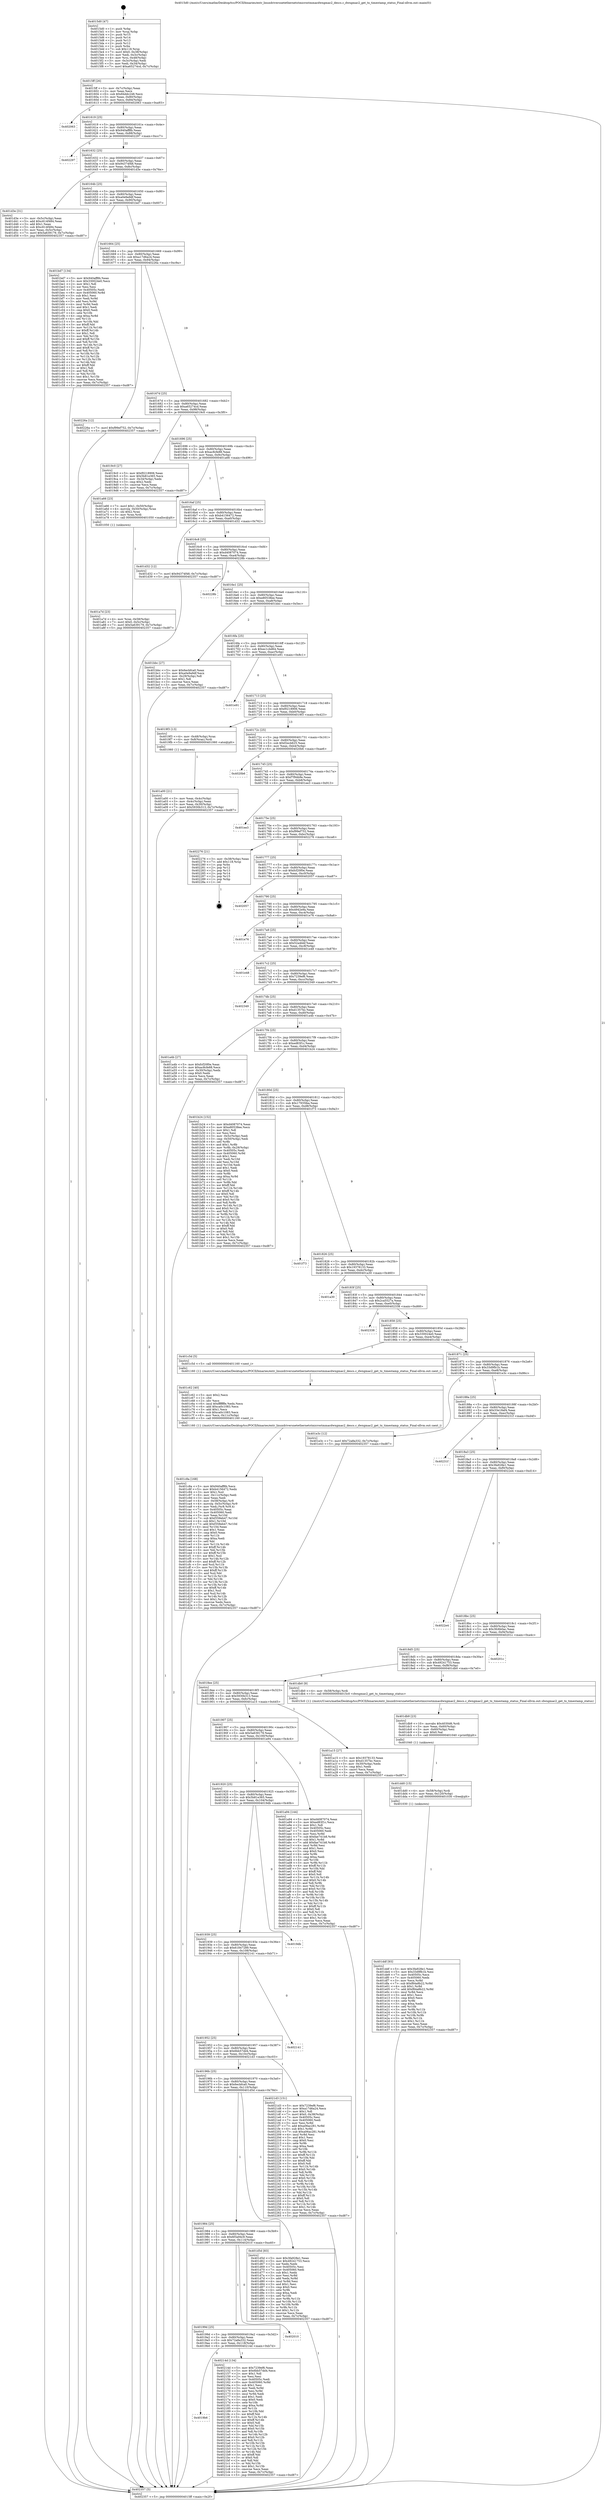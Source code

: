 digraph "0x4015d0" {
  label = "0x4015d0 (/mnt/c/Users/mathe/Desktop/tcc/POCII/binaries/extr_linuxdriversnetethernetstmicrostmmacdwxgmac2_descs.c_dwxgmac2_get_tx_timestamp_status_Final-ollvm.out::main(0))"
  labelloc = "t"
  node[shape=record]

  Entry [label="",width=0.3,height=0.3,shape=circle,fillcolor=black,style=filled]
  "0x4015ff" [label="{
     0x4015ff [26]\l
     | [instrs]\l
     &nbsp;&nbsp;0x4015ff \<+3\>: mov -0x7c(%rbp),%eax\l
     &nbsp;&nbsp;0x401602 \<+2\>: mov %eax,%ecx\l
     &nbsp;&nbsp;0x401604 \<+6\>: sub $0x84ddc248,%ecx\l
     &nbsp;&nbsp;0x40160a \<+3\>: mov %eax,-0x80(%rbp)\l
     &nbsp;&nbsp;0x40160d \<+6\>: mov %ecx,-0x84(%rbp)\l
     &nbsp;&nbsp;0x401613 \<+6\>: je 0000000000402063 \<main+0xa93\>\l
  }"]
  "0x402063" [label="{
     0x402063\l
  }", style=dashed]
  "0x401619" [label="{
     0x401619 [25]\l
     | [instrs]\l
     &nbsp;&nbsp;0x401619 \<+5\>: jmp 000000000040161e \<main+0x4e\>\l
     &nbsp;&nbsp;0x40161e \<+3\>: mov -0x80(%rbp),%eax\l
     &nbsp;&nbsp;0x401621 \<+5\>: sub $0x940aff8b,%eax\l
     &nbsp;&nbsp;0x401626 \<+6\>: mov %eax,-0x88(%rbp)\l
     &nbsp;&nbsp;0x40162c \<+6\>: je 0000000000402297 \<main+0xcc7\>\l
  }"]
  Exit [label="",width=0.3,height=0.3,shape=circle,fillcolor=black,style=filled,peripheries=2]
  "0x402297" [label="{
     0x402297\l
  }", style=dashed]
  "0x401632" [label="{
     0x401632 [25]\l
     | [instrs]\l
     &nbsp;&nbsp;0x401632 \<+5\>: jmp 0000000000401637 \<main+0x67\>\l
     &nbsp;&nbsp;0x401637 \<+3\>: mov -0x80(%rbp),%eax\l
     &nbsp;&nbsp;0x40163a \<+5\>: sub $0x94374f48,%eax\l
     &nbsp;&nbsp;0x40163f \<+6\>: mov %eax,-0x8c(%rbp)\l
     &nbsp;&nbsp;0x401645 \<+6\>: je 0000000000401d3e \<main+0x76e\>\l
  }"]
  "0x4019b6" [label="{
     0x4019b6\l
  }", style=dashed]
  "0x401d3e" [label="{
     0x401d3e [31]\l
     | [instrs]\l
     &nbsp;&nbsp;0x401d3e \<+3\>: mov -0x5c(%rbp),%eax\l
     &nbsp;&nbsp;0x401d41 \<+5\>: add $0xc614f484,%eax\l
     &nbsp;&nbsp;0x401d46 \<+3\>: add $0x1,%eax\l
     &nbsp;&nbsp;0x401d49 \<+5\>: sub $0xc614f484,%eax\l
     &nbsp;&nbsp;0x401d4e \<+3\>: mov %eax,-0x5c(%rbp)\l
     &nbsp;&nbsp;0x401d51 \<+7\>: movl $0x5a639179,-0x7c(%rbp)\l
     &nbsp;&nbsp;0x401d58 \<+5\>: jmp 0000000000402357 \<main+0xd87\>\l
  }"]
  "0x40164b" [label="{
     0x40164b [25]\l
     | [instrs]\l
     &nbsp;&nbsp;0x40164b \<+5\>: jmp 0000000000401650 \<main+0x80\>\l
     &nbsp;&nbsp;0x401650 \<+3\>: mov -0x80(%rbp),%eax\l
     &nbsp;&nbsp;0x401653 \<+5\>: sub $0xa0e9a9df,%eax\l
     &nbsp;&nbsp;0x401658 \<+6\>: mov %eax,-0x90(%rbp)\l
     &nbsp;&nbsp;0x40165e \<+6\>: je 0000000000401bd7 \<main+0x607\>\l
  }"]
  "0x40214d" [label="{
     0x40214d [134]\l
     | [instrs]\l
     &nbsp;&nbsp;0x40214d \<+5\>: mov $0x7239ef6,%eax\l
     &nbsp;&nbsp;0x402152 \<+5\>: mov $0x6bb57dd4,%ecx\l
     &nbsp;&nbsp;0x402157 \<+2\>: mov $0x1,%dl\l
     &nbsp;&nbsp;0x402159 \<+2\>: xor %esi,%esi\l
     &nbsp;&nbsp;0x40215b \<+7\>: mov 0x40505c,%edi\l
     &nbsp;&nbsp;0x402162 \<+8\>: mov 0x405060,%r8d\l
     &nbsp;&nbsp;0x40216a \<+3\>: sub $0x1,%esi\l
     &nbsp;&nbsp;0x40216d \<+3\>: mov %edi,%r9d\l
     &nbsp;&nbsp;0x402170 \<+3\>: add %esi,%r9d\l
     &nbsp;&nbsp;0x402173 \<+4\>: imul %r9d,%edi\l
     &nbsp;&nbsp;0x402177 \<+3\>: and $0x1,%edi\l
     &nbsp;&nbsp;0x40217a \<+3\>: cmp $0x0,%edi\l
     &nbsp;&nbsp;0x40217d \<+4\>: sete %r10b\l
     &nbsp;&nbsp;0x402181 \<+4\>: cmp $0xa,%r8d\l
     &nbsp;&nbsp;0x402185 \<+4\>: setl %r11b\l
     &nbsp;&nbsp;0x402189 \<+3\>: mov %r10b,%bl\l
     &nbsp;&nbsp;0x40218c \<+3\>: xor $0xff,%bl\l
     &nbsp;&nbsp;0x40218f \<+3\>: mov %r11b,%r14b\l
     &nbsp;&nbsp;0x402192 \<+4\>: xor $0xff,%r14b\l
     &nbsp;&nbsp;0x402196 \<+3\>: xor $0x0,%dl\l
     &nbsp;&nbsp;0x402199 \<+3\>: mov %bl,%r15b\l
     &nbsp;&nbsp;0x40219c \<+4\>: and $0x0,%r15b\l
     &nbsp;&nbsp;0x4021a0 \<+3\>: and %dl,%r10b\l
     &nbsp;&nbsp;0x4021a3 \<+3\>: mov %r14b,%r12b\l
     &nbsp;&nbsp;0x4021a6 \<+4\>: and $0x0,%r12b\l
     &nbsp;&nbsp;0x4021aa \<+3\>: and %dl,%r11b\l
     &nbsp;&nbsp;0x4021ad \<+3\>: or %r10b,%r15b\l
     &nbsp;&nbsp;0x4021b0 \<+3\>: or %r11b,%r12b\l
     &nbsp;&nbsp;0x4021b3 \<+3\>: xor %r12b,%r15b\l
     &nbsp;&nbsp;0x4021b6 \<+3\>: or %r14b,%bl\l
     &nbsp;&nbsp;0x4021b9 \<+3\>: xor $0xff,%bl\l
     &nbsp;&nbsp;0x4021bc \<+3\>: or $0x0,%dl\l
     &nbsp;&nbsp;0x4021bf \<+2\>: and %dl,%bl\l
     &nbsp;&nbsp;0x4021c1 \<+3\>: or %bl,%r15b\l
     &nbsp;&nbsp;0x4021c4 \<+4\>: test $0x1,%r15b\l
     &nbsp;&nbsp;0x4021c8 \<+3\>: cmovne %ecx,%eax\l
     &nbsp;&nbsp;0x4021cb \<+3\>: mov %eax,-0x7c(%rbp)\l
     &nbsp;&nbsp;0x4021ce \<+5\>: jmp 0000000000402357 \<main+0xd87\>\l
  }"]
  "0x401bd7" [label="{
     0x401bd7 [134]\l
     | [instrs]\l
     &nbsp;&nbsp;0x401bd7 \<+5\>: mov $0x940aff8b,%eax\l
     &nbsp;&nbsp;0x401bdc \<+5\>: mov $0x330024e0,%ecx\l
     &nbsp;&nbsp;0x401be1 \<+2\>: mov $0x1,%dl\l
     &nbsp;&nbsp;0x401be3 \<+2\>: xor %esi,%esi\l
     &nbsp;&nbsp;0x401be5 \<+7\>: mov 0x40505c,%edi\l
     &nbsp;&nbsp;0x401bec \<+8\>: mov 0x405060,%r8d\l
     &nbsp;&nbsp;0x401bf4 \<+3\>: sub $0x1,%esi\l
     &nbsp;&nbsp;0x401bf7 \<+3\>: mov %edi,%r9d\l
     &nbsp;&nbsp;0x401bfa \<+3\>: add %esi,%r9d\l
     &nbsp;&nbsp;0x401bfd \<+4\>: imul %r9d,%edi\l
     &nbsp;&nbsp;0x401c01 \<+3\>: and $0x1,%edi\l
     &nbsp;&nbsp;0x401c04 \<+3\>: cmp $0x0,%edi\l
     &nbsp;&nbsp;0x401c07 \<+4\>: sete %r10b\l
     &nbsp;&nbsp;0x401c0b \<+4\>: cmp $0xa,%r8d\l
     &nbsp;&nbsp;0x401c0f \<+4\>: setl %r11b\l
     &nbsp;&nbsp;0x401c13 \<+3\>: mov %r10b,%bl\l
     &nbsp;&nbsp;0x401c16 \<+3\>: xor $0xff,%bl\l
     &nbsp;&nbsp;0x401c19 \<+3\>: mov %r11b,%r14b\l
     &nbsp;&nbsp;0x401c1c \<+4\>: xor $0xff,%r14b\l
     &nbsp;&nbsp;0x401c20 \<+3\>: xor $0x1,%dl\l
     &nbsp;&nbsp;0x401c23 \<+3\>: mov %bl,%r15b\l
     &nbsp;&nbsp;0x401c26 \<+4\>: and $0xff,%r15b\l
     &nbsp;&nbsp;0x401c2a \<+3\>: and %dl,%r10b\l
     &nbsp;&nbsp;0x401c2d \<+3\>: mov %r14b,%r12b\l
     &nbsp;&nbsp;0x401c30 \<+4\>: and $0xff,%r12b\l
     &nbsp;&nbsp;0x401c34 \<+3\>: and %dl,%r11b\l
     &nbsp;&nbsp;0x401c37 \<+3\>: or %r10b,%r15b\l
     &nbsp;&nbsp;0x401c3a \<+3\>: or %r11b,%r12b\l
     &nbsp;&nbsp;0x401c3d \<+3\>: xor %r12b,%r15b\l
     &nbsp;&nbsp;0x401c40 \<+3\>: or %r14b,%bl\l
     &nbsp;&nbsp;0x401c43 \<+3\>: xor $0xff,%bl\l
     &nbsp;&nbsp;0x401c46 \<+3\>: or $0x1,%dl\l
     &nbsp;&nbsp;0x401c49 \<+2\>: and %dl,%bl\l
     &nbsp;&nbsp;0x401c4b \<+3\>: or %bl,%r15b\l
     &nbsp;&nbsp;0x401c4e \<+4\>: test $0x1,%r15b\l
     &nbsp;&nbsp;0x401c52 \<+3\>: cmovne %ecx,%eax\l
     &nbsp;&nbsp;0x401c55 \<+3\>: mov %eax,-0x7c(%rbp)\l
     &nbsp;&nbsp;0x401c58 \<+5\>: jmp 0000000000402357 \<main+0xd87\>\l
  }"]
  "0x401664" [label="{
     0x401664 [25]\l
     | [instrs]\l
     &nbsp;&nbsp;0x401664 \<+5\>: jmp 0000000000401669 \<main+0x99\>\l
     &nbsp;&nbsp;0x401669 \<+3\>: mov -0x80(%rbp),%eax\l
     &nbsp;&nbsp;0x40166c \<+5\>: sub $0xa17d6a24,%eax\l
     &nbsp;&nbsp;0x401671 \<+6\>: mov %eax,-0x94(%rbp)\l
     &nbsp;&nbsp;0x401677 \<+6\>: je 000000000040226a \<main+0xc9a\>\l
  }"]
  "0x40199d" [label="{
     0x40199d [25]\l
     | [instrs]\l
     &nbsp;&nbsp;0x40199d \<+5\>: jmp 00000000004019a2 \<main+0x3d2\>\l
     &nbsp;&nbsp;0x4019a2 \<+3\>: mov -0x80(%rbp),%eax\l
     &nbsp;&nbsp;0x4019a5 \<+5\>: sub $0x72a8a332,%eax\l
     &nbsp;&nbsp;0x4019aa \<+6\>: mov %eax,-0x118(%rbp)\l
     &nbsp;&nbsp;0x4019b0 \<+6\>: je 000000000040214d \<main+0xb7d\>\l
  }"]
  "0x40226a" [label="{
     0x40226a [12]\l
     | [instrs]\l
     &nbsp;&nbsp;0x40226a \<+7\>: movl $0xf99ef752,-0x7c(%rbp)\l
     &nbsp;&nbsp;0x402271 \<+5\>: jmp 0000000000402357 \<main+0xd87\>\l
  }"]
  "0x40167d" [label="{
     0x40167d [25]\l
     | [instrs]\l
     &nbsp;&nbsp;0x40167d \<+5\>: jmp 0000000000401682 \<main+0xb2\>\l
     &nbsp;&nbsp;0x401682 \<+3\>: mov -0x80(%rbp),%eax\l
     &nbsp;&nbsp;0x401685 \<+5\>: sub $0xa65274cd,%eax\l
     &nbsp;&nbsp;0x40168a \<+6\>: mov %eax,-0x98(%rbp)\l
     &nbsp;&nbsp;0x401690 \<+6\>: je 00000000004019c0 \<main+0x3f0\>\l
  }"]
  "0x402010" [label="{
     0x402010\l
  }", style=dashed]
  "0x4019c0" [label="{
     0x4019c0 [27]\l
     | [instrs]\l
     &nbsp;&nbsp;0x4019c0 \<+5\>: mov $0xf0218906,%eax\l
     &nbsp;&nbsp;0x4019c5 \<+5\>: mov $0x5b81e365,%ecx\l
     &nbsp;&nbsp;0x4019ca \<+3\>: mov -0x34(%rbp),%edx\l
     &nbsp;&nbsp;0x4019cd \<+3\>: cmp $0x2,%edx\l
     &nbsp;&nbsp;0x4019d0 \<+3\>: cmovne %ecx,%eax\l
     &nbsp;&nbsp;0x4019d3 \<+3\>: mov %eax,-0x7c(%rbp)\l
     &nbsp;&nbsp;0x4019d6 \<+5\>: jmp 0000000000402357 \<main+0xd87\>\l
  }"]
  "0x401696" [label="{
     0x401696 [25]\l
     | [instrs]\l
     &nbsp;&nbsp;0x401696 \<+5\>: jmp 000000000040169b \<main+0xcb\>\l
     &nbsp;&nbsp;0x40169b \<+3\>: mov -0x80(%rbp),%eax\l
     &nbsp;&nbsp;0x40169e \<+5\>: sub $0xac8cfe88,%eax\l
     &nbsp;&nbsp;0x4016a3 \<+6\>: mov %eax,-0x9c(%rbp)\l
     &nbsp;&nbsp;0x4016a9 \<+6\>: je 0000000000401a66 \<main+0x496\>\l
  }"]
  "0x402357" [label="{
     0x402357 [5]\l
     | [instrs]\l
     &nbsp;&nbsp;0x402357 \<+5\>: jmp 00000000004015ff \<main+0x2f\>\l
  }"]
  "0x4015d0" [label="{
     0x4015d0 [47]\l
     | [instrs]\l
     &nbsp;&nbsp;0x4015d0 \<+1\>: push %rbp\l
     &nbsp;&nbsp;0x4015d1 \<+3\>: mov %rsp,%rbp\l
     &nbsp;&nbsp;0x4015d4 \<+2\>: push %r15\l
     &nbsp;&nbsp;0x4015d6 \<+2\>: push %r14\l
     &nbsp;&nbsp;0x4015d8 \<+2\>: push %r13\l
     &nbsp;&nbsp;0x4015da \<+2\>: push %r12\l
     &nbsp;&nbsp;0x4015dc \<+1\>: push %rbx\l
     &nbsp;&nbsp;0x4015dd \<+7\>: sub $0x118,%rsp\l
     &nbsp;&nbsp;0x4015e4 \<+7\>: movl $0x0,-0x38(%rbp)\l
     &nbsp;&nbsp;0x4015eb \<+3\>: mov %edi,-0x3c(%rbp)\l
     &nbsp;&nbsp;0x4015ee \<+4\>: mov %rsi,-0x48(%rbp)\l
     &nbsp;&nbsp;0x4015f2 \<+3\>: mov -0x3c(%rbp),%edi\l
     &nbsp;&nbsp;0x4015f5 \<+3\>: mov %edi,-0x34(%rbp)\l
     &nbsp;&nbsp;0x4015f8 \<+7\>: movl $0xa65274cd,-0x7c(%rbp)\l
  }"]
  "0x401ddf" [label="{
     0x401ddf [93]\l
     | [instrs]\l
     &nbsp;&nbsp;0x401ddf \<+5\>: mov $0x3fa928e1,%eax\l
     &nbsp;&nbsp;0x401de4 \<+5\>: mov $0x33d9fb1b,%esi\l
     &nbsp;&nbsp;0x401de9 \<+7\>: mov 0x40505c,%ecx\l
     &nbsp;&nbsp;0x401df0 \<+7\>: mov 0x405060,%edx\l
     &nbsp;&nbsp;0x401df7 \<+3\>: mov %ecx,%r8d\l
     &nbsp;&nbsp;0x401dfa \<+7\>: sub $0xf84a8b22,%r8d\l
     &nbsp;&nbsp;0x401e01 \<+4\>: sub $0x1,%r8d\l
     &nbsp;&nbsp;0x401e05 \<+7\>: add $0xf84a8b22,%r8d\l
     &nbsp;&nbsp;0x401e0c \<+4\>: imul %r8d,%ecx\l
     &nbsp;&nbsp;0x401e10 \<+3\>: and $0x1,%ecx\l
     &nbsp;&nbsp;0x401e13 \<+3\>: cmp $0x0,%ecx\l
     &nbsp;&nbsp;0x401e16 \<+4\>: sete %r9b\l
     &nbsp;&nbsp;0x401e1a \<+3\>: cmp $0xa,%edx\l
     &nbsp;&nbsp;0x401e1d \<+4\>: setl %r10b\l
     &nbsp;&nbsp;0x401e21 \<+3\>: mov %r9b,%r11b\l
     &nbsp;&nbsp;0x401e24 \<+3\>: and %r10b,%r11b\l
     &nbsp;&nbsp;0x401e27 \<+3\>: xor %r10b,%r9b\l
     &nbsp;&nbsp;0x401e2a \<+3\>: or %r9b,%r11b\l
     &nbsp;&nbsp;0x401e2d \<+4\>: test $0x1,%r11b\l
     &nbsp;&nbsp;0x401e31 \<+3\>: cmovne %esi,%eax\l
     &nbsp;&nbsp;0x401e34 \<+3\>: mov %eax,-0x7c(%rbp)\l
     &nbsp;&nbsp;0x401e37 \<+5\>: jmp 0000000000402357 \<main+0xd87\>\l
  }"]
  "0x401a66" [label="{
     0x401a66 [23]\l
     | [instrs]\l
     &nbsp;&nbsp;0x401a66 \<+7\>: movl $0x1,-0x50(%rbp)\l
     &nbsp;&nbsp;0x401a6d \<+4\>: movslq -0x50(%rbp),%rax\l
     &nbsp;&nbsp;0x401a71 \<+4\>: shl $0x2,%rax\l
     &nbsp;&nbsp;0x401a75 \<+3\>: mov %rax,%rdi\l
     &nbsp;&nbsp;0x401a78 \<+5\>: call 0000000000401050 \<malloc@plt\>\l
     | [calls]\l
     &nbsp;&nbsp;0x401050 \{1\} (unknown)\l
  }"]
  "0x4016af" [label="{
     0x4016af [25]\l
     | [instrs]\l
     &nbsp;&nbsp;0x4016af \<+5\>: jmp 00000000004016b4 \<main+0xe4\>\l
     &nbsp;&nbsp;0x4016b4 \<+3\>: mov -0x80(%rbp),%eax\l
     &nbsp;&nbsp;0x4016b7 \<+5\>: sub $0xb4156472,%eax\l
     &nbsp;&nbsp;0x4016bc \<+6\>: mov %eax,-0xa0(%rbp)\l
     &nbsp;&nbsp;0x4016c2 \<+6\>: je 0000000000401d32 \<main+0x762\>\l
  }"]
  "0x401dd0" [label="{
     0x401dd0 [15]\l
     | [instrs]\l
     &nbsp;&nbsp;0x401dd0 \<+4\>: mov -0x58(%rbp),%rdi\l
     &nbsp;&nbsp;0x401dd4 \<+6\>: mov %eax,-0x120(%rbp)\l
     &nbsp;&nbsp;0x401dda \<+5\>: call 0000000000401030 \<free@plt\>\l
     | [calls]\l
     &nbsp;&nbsp;0x401030 \{1\} (unknown)\l
  }"]
  "0x401d32" [label="{
     0x401d32 [12]\l
     | [instrs]\l
     &nbsp;&nbsp;0x401d32 \<+7\>: movl $0x94374f48,-0x7c(%rbp)\l
     &nbsp;&nbsp;0x401d39 \<+5\>: jmp 0000000000402357 \<main+0xd87\>\l
  }"]
  "0x4016c8" [label="{
     0x4016c8 [25]\l
     | [instrs]\l
     &nbsp;&nbsp;0x4016c8 \<+5\>: jmp 00000000004016cd \<main+0xfd\>\l
     &nbsp;&nbsp;0x4016cd \<+3\>: mov -0x80(%rbp),%eax\l
     &nbsp;&nbsp;0x4016d0 \<+5\>: sub $0xd4087074,%eax\l
     &nbsp;&nbsp;0x4016d5 \<+6\>: mov %eax,-0xa4(%rbp)\l
     &nbsp;&nbsp;0x4016db \<+6\>: je 000000000040228b \<main+0xcbb\>\l
  }"]
  "0x401db9" [label="{
     0x401db9 [23]\l
     | [instrs]\l
     &nbsp;&nbsp;0x401db9 \<+10\>: movabs $0x4030d6,%rdi\l
     &nbsp;&nbsp;0x401dc3 \<+3\>: mov %eax,-0x60(%rbp)\l
     &nbsp;&nbsp;0x401dc6 \<+3\>: mov -0x60(%rbp),%esi\l
     &nbsp;&nbsp;0x401dc9 \<+2\>: mov $0x0,%al\l
     &nbsp;&nbsp;0x401dcb \<+5\>: call 0000000000401040 \<printf@plt\>\l
     | [calls]\l
     &nbsp;&nbsp;0x401040 \{1\} (unknown)\l
  }"]
  "0x40228b" [label="{
     0x40228b\l
  }", style=dashed]
  "0x4016e1" [label="{
     0x4016e1 [25]\l
     | [instrs]\l
     &nbsp;&nbsp;0x4016e1 \<+5\>: jmp 00000000004016e6 \<main+0x116\>\l
     &nbsp;&nbsp;0x4016e6 \<+3\>: mov -0x80(%rbp),%eax\l
     &nbsp;&nbsp;0x4016e9 \<+5\>: sub $0xe80538ee,%eax\l
     &nbsp;&nbsp;0x4016ee \<+6\>: mov %eax,-0xa8(%rbp)\l
     &nbsp;&nbsp;0x4016f4 \<+6\>: je 0000000000401bbc \<main+0x5ec\>\l
  }"]
  "0x401984" [label="{
     0x401984 [25]\l
     | [instrs]\l
     &nbsp;&nbsp;0x401984 \<+5\>: jmp 0000000000401989 \<main+0x3b9\>\l
     &nbsp;&nbsp;0x401989 \<+3\>: mov -0x80(%rbp),%eax\l
     &nbsp;&nbsp;0x40198c \<+5\>: sub $0x6f3a94c9,%eax\l
     &nbsp;&nbsp;0x401991 \<+6\>: mov %eax,-0x114(%rbp)\l
     &nbsp;&nbsp;0x401997 \<+6\>: je 0000000000402010 \<main+0xa40\>\l
  }"]
  "0x401bbc" [label="{
     0x401bbc [27]\l
     | [instrs]\l
     &nbsp;&nbsp;0x401bbc \<+5\>: mov $0x6ecbfca0,%eax\l
     &nbsp;&nbsp;0x401bc1 \<+5\>: mov $0xa0e9a9df,%ecx\l
     &nbsp;&nbsp;0x401bc6 \<+3\>: mov -0x29(%rbp),%dl\l
     &nbsp;&nbsp;0x401bc9 \<+3\>: test $0x1,%dl\l
     &nbsp;&nbsp;0x401bcc \<+3\>: cmovne %ecx,%eax\l
     &nbsp;&nbsp;0x401bcf \<+3\>: mov %eax,-0x7c(%rbp)\l
     &nbsp;&nbsp;0x401bd2 \<+5\>: jmp 0000000000402357 \<main+0xd87\>\l
  }"]
  "0x4016fa" [label="{
     0x4016fa [25]\l
     | [instrs]\l
     &nbsp;&nbsp;0x4016fa \<+5\>: jmp 00000000004016ff \<main+0x12f\>\l
     &nbsp;&nbsp;0x4016ff \<+3\>: mov -0x80(%rbp),%eax\l
     &nbsp;&nbsp;0x401702 \<+5\>: sub $0xec1cbd64,%eax\l
     &nbsp;&nbsp;0x401707 \<+6\>: mov %eax,-0xac(%rbp)\l
     &nbsp;&nbsp;0x40170d \<+6\>: je 0000000000401e91 \<main+0x8c1\>\l
  }"]
  "0x401d5d" [label="{
     0x401d5d [83]\l
     | [instrs]\l
     &nbsp;&nbsp;0x401d5d \<+5\>: mov $0x3fa928e1,%eax\l
     &nbsp;&nbsp;0x401d62 \<+5\>: mov $0x49241753,%ecx\l
     &nbsp;&nbsp;0x401d67 \<+2\>: xor %edx,%edx\l
     &nbsp;&nbsp;0x401d69 \<+7\>: mov 0x40505c,%esi\l
     &nbsp;&nbsp;0x401d70 \<+7\>: mov 0x405060,%edi\l
     &nbsp;&nbsp;0x401d77 \<+3\>: sub $0x1,%edx\l
     &nbsp;&nbsp;0x401d7a \<+3\>: mov %esi,%r8d\l
     &nbsp;&nbsp;0x401d7d \<+3\>: add %edx,%r8d\l
     &nbsp;&nbsp;0x401d80 \<+4\>: imul %r8d,%esi\l
     &nbsp;&nbsp;0x401d84 \<+3\>: and $0x1,%esi\l
     &nbsp;&nbsp;0x401d87 \<+3\>: cmp $0x0,%esi\l
     &nbsp;&nbsp;0x401d8a \<+4\>: sete %r9b\l
     &nbsp;&nbsp;0x401d8e \<+3\>: cmp $0xa,%edi\l
     &nbsp;&nbsp;0x401d91 \<+4\>: setl %r10b\l
     &nbsp;&nbsp;0x401d95 \<+3\>: mov %r9b,%r11b\l
     &nbsp;&nbsp;0x401d98 \<+3\>: and %r10b,%r11b\l
     &nbsp;&nbsp;0x401d9b \<+3\>: xor %r10b,%r9b\l
     &nbsp;&nbsp;0x401d9e \<+3\>: or %r9b,%r11b\l
     &nbsp;&nbsp;0x401da1 \<+4\>: test $0x1,%r11b\l
     &nbsp;&nbsp;0x401da5 \<+3\>: cmovne %ecx,%eax\l
     &nbsp;&nbsp;0x401da8 \<+3\>: mov %eax,-0x7c(%rbp)\l
     &nbsp;&nbsp;0x401dab \<+5\>: jmp 0000000000402357 \<main+0xd87\>\l
  }"]
  "0x401e91" [label="{
     0x401e91\l
  }", style=dashed]
  "0x401713" [label="{
     0x401713 [25]\l
     | [instrs]\l
     &nbsp;&nbsp;0x401713 \<+5\>: jmp 0000000000401718 \<main+0x148\>\l
     &nbsp;&nbsp;0x401718 \<+3\>: mov -0x80(%rbp),%eax\l
     &nbsp;&nbsp;0x40171b \<+5\>: sub $0xf0218906,%eax\l
     &nbsp;&nbsp;0x401720 \<+6\>: mov %eax,-0xb0(%rbp)\l
     &nbsp;&nbsp;0x401726 \<+6\>: je 00000000004019f3 \<main+0x423\>\l
  }"]
  "0x40196b" [label="{
     0x40196b [25]\l
     | [instrs]\l
     &nbsp;&nbsp;0x40196b \<+5\>: jmp 0000000000401970 \<main+0x3a0\>\l
     &nbsp;&nbsp;0x401970 \<+3\>: mov -0x80(%rbp),%eax\l
     &nbsp;&nbsp;0x401973 \<+5\>: sub $0x6ecbfca0,%eax\l
     &nbsp;&nbsp;0x401978 \<+6\>: mov %eax,-0x110(%rbp)\l
     &nbsp;&nbsp;0x40197e \<+6\>: je 0000000000401d5d \<main+0x78d\>\l
  }"]
  "0x4019f3" [label="{
     0x4019f3 [13]\l
     | [instrs]\l
     &nbsp;&nbsp;0x4019f3 \<+4\>: mov -0x48(%rbp),%rax\l
     &nbsp;&nbsp;0x4019f7 \<+4\>: mov 0x8(%rax),%rdi\l
     &nbsp;&nbsp;0x4019fb \<+5\>: call 0000000000401060 \<atoi@plt\>\l
     | [calls]\l
     &nbsp;&nbsp;0x401060 \{1\} (unknown)\l
  }"]
  "0x40172c" [label="{
     0x40172c [25]\l
     | [instrs]\l
     &nbsp;&nbsp;0x40172c \<+5\>: jmp 0000000000401731 \<main+0x161\>\l
     &nbsp;&nbsp;0x401731 \<+3\>: mov -0x80(%rbp),%eax\l
     &nbsp;&nbsp;0x401734 \<+5\>: sub $0xf2ecb625,%eax\l
     &nbsp;&nbsp;0x401739 \<+6\>: mov %eax,-0xb4(%rbp)\l
     &nbsp;&nbsp;0x40173f \<+6\>: je 00000000004020b6 \<main+0xae6\>\l
  }"]
  "0x401a00" [label="{
     0x401a00 [21]\l
     | [instrs]\l
     &nbsp;&nbsp;0x401a00 \<+3\>: mov %eax,-0x4c(%rbp)\l
     &nbsp;&nbsp;0x401a03 \<+3\>: mov -0x4c(%rbp),%eax\l
     &nbsp;&nbsp;0x401a06 \<+3\>: mov %eax,-0x30(%rbp)\l
     &nbsp;&nbsp;0x401a09 \<+7\>: movl $0x5930b313,-0x7c(%rbp)\l
     &nbsp;&nbsp;0x401a10 \<+5\>: jmp 0000000000402357 \<main+0xd87\>\l
  }"]
  "0x4021d3" [label="{
     0x4021d3 [151]\l
     | [instrs]\l
     &nbsp;&nbsp;0x4021d3 \<+5\>: mov $0x7239ef6,%eax\l
     &nbsp;&nbsp;0x4021d8 \<+5\>: mov $0xa17d6a24,%ecx\l
     &nbsp;&nbsp;0x4021dd \<+2\>: mov $0x1,%dl\l
     &nbsp;&nbsp;0x4021df \<+7\>: movl $0x0,-0x38(%rbp)\l
     &nbsp;&nbsp;0x4021e6 \<+7\>: mov 0x40505c,%esi\l
     &nbsp;&nbsp;0x4021ed \<+7\>: mov 0x405060,%edi\l
     &nbsp;&nbsp;0x4021f4 \<+3\>: mov %esi,%r8d\l
     &nbsp;&nbsp;0x4021f7 \<+7\>: add $0xa06ac281,%r8d\l
     &nbsp;&nbsp;0x4021fe \<+4\>: sub $0x1,%r8d\l
     &nbsp;&nbsp;0x402202 \<+7\>: sub $0xa06ac281,%r8d\l
     &nbsp;&nbsp;0x402209 \<+4\>: imul %r8d,%esi\l
     &nbsp;&nbsp;0x40220d \<+3\>: and $0x1,%esi\l
     &nbsp;&nbsp;0x402210 \<+3\>: cmp $0x0,%esi\l
     &nbsp;&nbsp;0x402213 \<+4\>: sete %r9b\l
     &nbsp;&nbsp;0x402217 \<+3\>: cmp $0xa,%edi\l
     &nbsp;&nbsp;0x40221a \<+4\>: setl %r10b\l
     &nbsp;&nbsp;0x40221e \<+3\>: mov %r9b,%r11b\l
     &nbsp;&nbsp;0x402221 \<+4\>: xor $0xff,%r11b\l
     &nbsp;&nbsp;0x402225 \<+3\>: mov %r10b,%bl\l
     &nbsp;&nbsp;0x402228 \<+3\>: xor $0xff,%bl\l
     &nbsp;&nbsp;0x40222b \<+3\>: xor $0x0,%dl\l
     &nbsp;&nbsp;0x40222e \<+3\>: mov %r11b,%r14b\l
     &nbsp;&nbsp;0x402231 \<+4\>: and $0x0,%r14b\l
     &nbsp;&nbsp;0x402235 \<+3\>: and %dl,%r9b\l
     &nbsp;&nbsp;0x402238 \<+3\>: mov %bl,%r15b\l
     &nbsp;&nbsp;0x40223b \<+4\>: and $0x0,%r15b\l
     &nbsp;&nbsp;0x40223f \<+3\>: and %dl,%r10b\l
     &nbsp;&nbsp;0x402242 \<+3\>: or %r9b,%r14b\l
     &nbsp;&nbsp;0x402245 \<+3\>: or %r10b,%r15b\l
     &nbsp;&nbsp;0x402248 \<+3\>: xor %r15b,%r14b\l
     &nbsp;&nbsp;0x40224b \<+3\>: or %bl,%r11b\l
     &nbsp;&nbsp;0x40224e \<+4\>: xor $0xff,%r11b\l
     &nbsp;&nbsp;0x402252 \<+3\>: or $0x0,%dl\l
     &nbsp;&nbsp;0x402255 \<+3\>: and %dl,%r11b\l
     &nbsp;&nbsp;0x402258 \<+3\>: or %r11b,%r14b\l
     &nbsp;&nbsp;0x40225b \<+4\>: test $0x1,%r14b\l
     &nbsp;&nbsp;0x40225f \<+3\>: cmovne %ecx,%eax\l
     &nbsp;&nbsp;0x402262 \<+3\>: mov %eax,-0x7c(%rbp)\l
     &nbsp;&nbsp;0x402265 \<+5\>: jmp 0000000000402357 \<main+0xd87\>\l
  }"]
  "0x4020b6" [label="{
     0x4020b6\l
  }", style=dashed]
  "0x401745" [label="{
     0x401745 [25]\l
     | [instrs]\l
     &nbsp;&nbsp;0x401745 \<+5\>: jmp 000000000040174a \<main+0x17a\>\l
     &nbsp;&nbsp;0x40174a \<+3\>: mov -0x80(%rbp),%eax\l
     &nbsp;&nbsp;0x40174d \<+5\>: sub $0xf7f94b9e,%eax\l
     &nbsp;&nbsp;0x401752 \<+6\>: mov %eax,-0xb8(%rbp)\l
     &nbsp;&nbsp;0x401758 \<+6\>: je 0000000000401ee3 \<main+0x913\>\l
  }"]
  "0x401952" [label="{
     0x401952 [25]\l
     | [instrs]\l
     &nbsp;&nbsp;0x401952 \<+5\>: jmp 0000000000401957 \<main+0x387\>\l
     &nbsp;&nbsp;0x401957 \<+3\>: mov -0x80(%rbp),%eax\l
     &nbsp;&nbsp;0x40195a \<+5\>: sub $0x6bb57dd4,%eax\l
     &nbsp;&nbsp;0x40195f \<+6\>: mov %eax,-0x10c(%rbp)\l
     &nbsp;&nbsp;0x401965 \<+6\>: je 00000000004021d3 \<main+0xc03\>\l
  }"]
  "0x401ee3" [label="{
     0x401ee3\l
  }", style=dashed]
  "0x40175e" [label="{
     0x40175e [25]\l
     | [instrs]\l
     &nbsp;&nbsp;0x40175e \<+5\>: jmp 0000000000401763 \<main+0x193\>\l
     &nbsp;&nbsp;0x401763 \<+3\>: mov -0x80(%rbp),%eax\l
     &nbsp;&nbsp;0x401766 \<+5\>: sub $0xf99ef752,%eax\l
     &nbsp;&nbsp;0x40176b \<+6\>: mov %eax,-0xbc(%rbp)\l
     &nbsp;&nbsp;0x401771 \<+6\>: je 0000000000402276 \<main+0xca6\>\l
  }"]
  "0x402141" [label="{
     0x402141\l
  }", style=dashed]
  "0x402276" [label="{
     0x402276 [21]\l
     | [instrs]\l
     &nbsp;&nbsp;0x402276 \<+3\>: mov -0x38(%rbp),%eax\l
     &nbsp;&nbsp;0x402279 \<+7\>: add $0x118,%rsp\l
     &nbsp;&nbsp;0x402280 \<+1\>: pop %rbx\l
     &nbsp;&nbsp;0x402281 \<+2\>: pop %r12\l
     &nbsp;&nbsp;0x402283 \<+2\>: pop %r13\l
     &nbsp;&nbsp;0x402285 \<+2\>: pop %r14\l
     &nbsp;&nbsp;0x402287 \<+2\>: pop %r15\l
     &nbsp;&nbsp;0x402289 \<+1\>: pop %rbp\l
     &nbsp;&nbsp;0x40228a \<+1\>: ret\l
  }"]
  "0x401777" [label="{
     0x401777 [25]\l
     | [instrs]\l
     &nbsp;&nbsp;0x401777 \<+5\>: jmp 000000000040177c \<main+0x1ac\>\l
     &nbsp;&nbsp;0x40177c \<+3\>: mov -0x80(%rbp),%eax\l
     &nbsp;&nbsp;0x40177f \<+5\>: sub $0xfcf20f0e,%eax\l
     &nbsp;&nbsp;0x401784 \<+6\>: mov %eax,-0xc0(%rbp)\l
     &nbsp;&nbsp;0x40178a \<+6\>: je 0000000000402057 \<main+0xa87\>\l
  }"]
  "0x401939" [label="{
     0x401939 [25]\l
     | [instrs]\l
     &nbsp;&nbsp;0x401939 \<+5\>: jmp 000000000040193e \<main+0x36e\>\l
     &nbsp;&nbsp;0x40193e \<+3\>: mov -0x80(%rbp),%eax\l
     &nbsp;&nbsp;0x401941 \<+5\>: sub $0x61847289,%eax\l
     &nbsp;&nbsp;0x401946 \<+6\>: mov %eax,-0x108(%rbp)\l
     &nbsp;&nbsp;0x40194c \<+6\>: je 0000000000402141 \<main+0xb71\>\l
  }"]
  "0x402057" [label="{
     0x402057\l
  }", style=dashed]
  "0x401790" [label="{
     0x401790 [25]\l
     | [instrs]\l
     &nbsp;&nbsp;0x401790 \<+5\>: jmp 0000000000401795 \<main+0x1c5\>\l
     &nbsp;&nbsp;0x401795 \<+3\>: mov -0x80(%rbp),%eax\l
     &nbsp;&nbsp;0x401798 \<+5\>: sub $0x4942e9a,%eax\l
     &nbsp;&nbsp;0x40179d \<+6\>: mov %eax,-0xc4(%rbp)\l
     &nbsp;&nbsp;0x4017a3 \<+6\>: je 0000000000401e76 \<main+0x8a6\>\l
  }"]
  "0x4019db" [label="{
     0x4019db\l
  }", style=dashed]
  "0x401e76" [label="{
     0x401e76\l
  }", style=dashed]
  "0x4017a9" [label="{
     0x4017a9 [25]\l
     | [instrs]\l
     &nbsp;&nbsp;0x4017a9 \<+5\>: jmp 00000000004017ae \<main+0x1de\>\l
     &nbsp;&nbsp;0x4017ae \<+3\>: mov -0x80(%rbp),%eax\l
     &nbsp;&nbsp;0x4017b1 \<+5\>: sub $0x52a4bbf,%eax\l
     &nbsp;&nbsp;0x4017b6 \<+6\>: mov %eax,-0xc8(%rbp)\l
     &nbsp;&nbsp;0x4017bc \<+6\>: je 0000000000401e48 \<main+0x878\>\l
  }"]
  "0x401c8a" [label="{
     0x401c8a [168]\l
     | [instrs]\l
     &nbsp;&nbsp;0x401c8a \<+5\>: mov $0x940aff8b,%ecx\l
     &nbsp;&nbsp;0x401c8f \<+5\>: mov $0xb4156472,%edx\l
     &nbsp;&nbsp;0x401c94 \<+3\>: mov $0x1,%sil\l
     &nbsp;&nbsp;0x401c97 \<+6\>: mov -0x11c(%rbp),%edi\l
     &nbsp;&nbsp;0x401c9d \<+3\>: imul %eax,%edi\l
     &nbsp;&nbsp;0x401ca0 \<+4\>: mov -0x58(%rbp),%r8\l
     &nbsp;&nbsp;0x401ca4 \<+4\>: movslq -0x5c(%rbp),%r9\l
     &nbsp;&nbsp;0x401ca8 \<+4\>: mov %edi,(%r8,%r9,4)\l
     &nbsp;&nbsp;0x401cac \<+7\>: mov 0x40505c,%eax\l
     &nbsp;&nbsp;0x401cb3 \<+7\>: mov 0x405060,%edi\l
     &nbsp;&nbsp;0x401cba \<+3\>: mov %eax,%r10d\l
     &nbsp;&nbsp;0x401cbd \<+7\>: sub $0xf358eb47,%r10d\l
     &nbsp;&nbsp;0x401cc4 \<+4\>: sub $0x1,%r10d\l
     &nbsp;&nbsp;0x401cc8 \<+7\>: add $0xf358eb47,%r10d\l
     &nbsp;&nbsp;0x401ccf \<+4\>: imul %r10d,%eax\l
     &nbsp;&nbsp;0x401cd3 \<+3\>: and $0x1,%eax\l
     &nbsp;&nbsp;0x401cd6 \<+3\>: cmp $0x0,%eax\l
     &nbsp;&nbsp;0x401cd9 \<+4\>: sete %r11b\l
     &nbsp;&nbsp;0x401cdd \<+3\>: cmp $0xa,%edi\l
     &nbsp;&nbsp;0x401ce0 \<+3\>: setl %bl\l
     &nbsp;&nbsp;0x401ce3 \<+3\>: mov %r11b,%r14b\l
     &nbsp;&nbsp;0x401ce6 \<+4\>: xor $0xff,%r14b\l
     &nbsp;&nbsp;0x401cea \<+3\>: mov %bl,%r15b\l
     &nbsp;&nbsp;0x401ced \<+4\>: xor $0xff,%r15b\l
     &nbsp;&nbsp;0x401cf1 \<+4\>: xor $0x1,%sil\l
     &nbsp;&nbsp;0x401cf5 \<+3\>: mov %r14b,%r12b\l
     &nbsp;&nbsp;0x401cf8 \<+4\>: and $0xff,%r12b\l
     &nbsp;&nbsp;0x401cfc \<+3\>: and %sil,%r11b\l
     &nbsp;&nbsp;0x401cff \<+3\>: mov %r15b,%r13b\l
     &nbsp;&nbsp;0x401d02 \<+4\>: and $0xff,%r13b\l
     &nbsp;&nbsp;0x401d06 \<+3\>: and %sil,%bl\l
     &nbsp;&nbsp;0x401d09 \<+3\>: or %r11b,%r12b\l
     &nbsp;&nbsp;0x401d0c \<+3\>: or %bl,%r13b\l
     &nbsp;&nbsp;0x401d0f \<+3\>: xor %r13b,%r12b\l
     &nbsp;&nbsp;0x401d12 \<+3\>: or %r15b,%r14b\l
     &nbsp;&nbsp;0x401d15 \<+4\>: xor $0xff,%r14b\l
     &nbsp;&nbsp;0x401d19 \<+4\>: or $0x1,%sil\l
     &nbsp;&nbsp;0x401d1d \<+3\>: and %sil,%r14b\l
     &nbsp;&nbsp;0x401d20 \<+3\>: or %r14b,%r12b\l
     &nbsp;&nbsp;0x401d23 \<+4\>: test $0x1,%r12b\l
     &nbsp;&nbsp;0x401d27 \<+3\>: cmovne %edx,%ecx\l
     &nbsp;&nbsp;0x401d2a \<+3\>: mov %ecx,-0x7c(%rbp)\l
     &nbsp;&nbsp;0x401d2d \<+5\>: jmp 0000000000402357 \<main+0xd87\>\l
  }"]
  "0x401e48" [label="{
     0x401e48\l
  }", style=dashed]
  "0x4017c2" [label="{
     0x4017c2 [25]\l
     | [instrs]\l
     &nbsp;&nbsp;0x4017c2 \<+5\>: jmp 00000000004017c7 \<main+0x1f7\>\l
     &nbsp;&nbsp;0x4017c7 \<+3\>: mov -0x80(%rbp),%eax\l
     &nbsp;&nbsp;0x4017ca \<+5\>: sub $0x7239ef6,%eax\l
     &nbsp;&nbsp;0x4017cf \<+6\>: mov %eax,-0xcc(%rbp)\l
     &nbsp;&nbsp;0x4017d5 \<+6\>: je 0000000000402349 \<main+0xd79\>\l
  }"]
  "0x401c62" [label="{
     0x401c62 [40]\l
     | [instrs]\l
     &nbsp;&nbsp;0x401c62 \<+5\>: mov $0x2,%ecx\l
     &nbsp;&nbsp;0x401c67 \<+1\>: cltd\l
     &nbsp;&nbsp;0x401c68 \<+2\>: idiv %ecx\l
     &nbsp;&nbsp;0x401c6a \<+6\>: imul $0xfffffffe,%edx,%ecx\l
     &nbsp;&nbsp;0x401c70 \<+6\>: add $0xca0c1083,%ecx\l
     &nbsp;&nbsp;0x401c76 \<+3\>: add $0x1,%ecx\l
     &nbsp;&nbsp;0x401c79 \<+6\>: sub $0xca0c1083,%ecx\l
     &nbsp;&nbsp;0x401c7f \<+6\>: mov %ecx,-0x11c(%rbp)\l
     &nbsp;&nbsp;0x401c85 \<+5\>: call 0000000000401160 \<next_i\>\l
     | [calls]\l
     &nbsp;&nbsp;0x401160 \{1\} (/mnt/c/Users/mathe/Desktop/tcc/POCII/binaries/extr_linuxdriversnetethernetstmicrostmmacdwxgmac2_descs.c_dwxgmac2_get_tx_timestamp_status_Final-ollvm.out::next_i)\l
  }"]
  "0x402349" [label="{
     0x402349\l
  }", style=dashed]
  "0x4017db" [label="{
     0x4017db [25]\l
     | [instrs]\l
     &nbsp;&nbsp;0x4017db \<+5\>: jmp 00000000004017e0 \<main+0x210\>\l
     &nbsp;&nbsp;0x4017e0 \<+3\>: mov -0x80(%rbp),%eax\l
     &nbsp;&nbsp;0x4017e3 \<+5\>: sub $0xd1357bc,%eax\l
     &nbsp;&nbsp;0x4017e8 \<+6\>: mov %eax,-0xd0(%rbp)\l
     &nbsp;&nbsp;0x4017ee \<+6\>: je 0000000000401a4b \<main+0x47b\>\l
  }"]
  "0x401920" [label="{
     0x401920 [25]\l
     | [instrs]\l
     &nbsp;&nbsp;0x401920 \<+5\>: jmp 0000000000401925 \<main+0x355\>\l
     &nbsp;&nbsp;0x401925 \<+3\>: mov -0x80(%rbp),%eax\l
     &nbsp;&nbsp;0x401928 \<+5\>: sub $0x5b81e365,%eax\l
     &nbsp;&nbsp;0x40192d \<+6\>: mov %eax,-0x104(%rbp)\l
     &nbsp;&nbsp;0x401933 \<+6\>: je 00000000004019db \<main+0x40b\>\l
  }"]
  "0x401a4b" [label="{
     0x401a4b [27]\l
     | [instrs]\l
     &nbsp;&nbsp;0x401a4b \<+5\>: mov $0xfcf20f0e,%eax\l
     &nbsp;&nbsp;0x401a50 \<+5\>: mov $0xac8cfe88,%ecx\l
     &nbsp;&nbsp;0x401a55 \<+3\>: mov -0x30(%rbp),%edx\l
     &nbsp;&nbsp;0x401a58 \<+3\>: cmp $0x0,%edx\l
     &nbsp;&nbsp;0x401a5b \<+3\>: cmove %ecx,%eax\l
     &nbsp;&nbsp;0x401a5e \<+3\>: mov %eax,-0x7c(%rbp)\l
     &nbsp;&nbsp;0x401a61 \<+5\>: jmp 0000000000402357 \<main+0xd87\>\l
  }"]
  "0x4017f4" [label="{
     0x4017f4 [25]\l
     | [instrs]\l
     &nbsp;&nbsp;0x4017f4 \<+5\>: jmp 00000000004017f9 \<main+0x229\>\l
     &nbsp;&nbsp;0x4017f9 \<+3\>: mov -0x80(%rbp),%eax\l
     &nbsp;&nbsp;0x4017fc \<+5\>: sub $0xed83f1c,%eax\l
     &nbsp;&nbsp;0x401801 \<+6\>: mov %eax,-0xd4(%rbp)\l
     &nbsp;&nbsp;0x401807 \<+6\>: je 0000000000401b24 \<main+0x554\>\l
  }"]
  "0x401a94" [label="{
     0x401a94 [144]\l
     | [instrs]\l
     &nbsp;&nbsp;0x401a94 \<+5\>: mov $0xd4087074,%eax\l
     &nbsp;&nbsp;0x401a99 \<+5\>: mov $0xed83f1c,%ecx\l
     &nbsp;&nbsp;0x401a9e \<+2\>: mov $0x1,%dl\l
     &nbsp;&nbsp;0x401aa0 \<+7\>: mov 0x40505c,%esi\l
     &nbsp;&nbsp;0x401aa7 \<+7\>: mov 0x405060,%edi\l
     &nbsp;&nbsp;0x401aae \<+3\>: mov %esi,%r8d\l
     &nbsp;&nbsp;0x401ab1 \<+7\>: sub $0xfae741b8,%r8d\l
     &nbsp;&nbsp;0x401ab8 \<+4\>: sub $0x1,%r8d\l
     &nbsp;&nbsp;0x401abc \<+7\>: add $0xfae741b8,%r8d\l
     &nbsp;&nbsp;0x401ac3 \<+4\>: imul %r8d,%esi\l
     &nbsp;&nbsp;0x401ac7 \<+3\>: and $0x1,%esi\l
     &nbsp;&nbsp;0x401aca \<+3\>: cmp $0x0,%esi\l
     &nbsp;&nbsp;0x401acd \<+4\>: sete %r9b\l
     &nbsp;&nbsp;0x401ad1 \<+3\>: cmp $0xa,%edi\l
     &nbsp;&nbsp;0x401ad4 \<+4\>: setl %r10b\l
     &nbsp;&nbsp;0x401ad8 \<+3\>: mov %r9b,%r11b\l
     &nbsp;&nbsp;0x401adb \<+4\>: xor $0xff,%r11b\l
     &nbsp;&nbsp;0x401adf \<+3\>: mov %r10b,%bl\l
     &nbsp;&nbsp;0x401ae2 \<+3\>: xor $0xff,%bl\l
     &nbsp;&nbsp;0x401ae5 \<+3\>: xor $0x0,%dl\l
     &nbsp;&nbsp;0x401ae8 \<+3\>: mov %r11b,%r14b\l
     &nbsp;&nbsp;0x401aeb \<+4\>: and $0x0,%r14b\l
     &nbsp;&nbsp;0x401aef \<+3\>: and %dl,%r9b\l
     &nbsp;&nbsp;0x401af2 \<+3\>: mov %bl,%r15b\l
     &nbsp;&nbsp;0x401af5 \<+4\>: and $0x0,%r15b\l
     &nbsp;&nbsp;0x401af9 \<+3\>: and %dl,%r10b\l
     &nbsp;&nbsp;0x401afc \<+3\>: or %r9b,%r14b\l
     &nbsp;&nbsp;0x401aff \<+3\>: or %r10b,%r15b\l
     &nbsp;&nbsp;0x401b02 \<+3\>: xor %r15b,%r14b\l
     &nbsp;&nbsp;0x401b05 \<+3\>: or %bl,%r11b\l
     &nbsp;&nbsp;0x401b08 \<+4\>: xor $0xff,%r11b\l
     &nbsp;&nbsp;0x401b0c \<+3\>: or $0x0,%dl\l
     &nbsp;&nbsp;0x401b0f \<+3\>: and %dl,%r11b\l
     &nbsp;&nbsp;0x401b12 \<+3\>: or %r11b,%r14b\l
     &nbsp;&nbsp;0x401b15 \<+4\>: test $0x1,%r14b\l
     &nbsp;&nbsp;0x401b19 \<+3\>: cmovne %ecx,%eax\l
     &nbsp;&nbsp;0x401b1c \<+3\>: mov %eax,-0x7c(%rbp)\l
     &nbsp;&nbsp;0x401b1f \<+5\>: jmp 0000000000402357 \<main+0xd87\>\l
  }"]
  "0x401b24" [label="{
     0x401b24 [152]\l
     | [instrs]\l
     &nbsp;&nbsp;0x401b24 \<+5\>: mov $0xd4087074,%eax\l
     &nbsp;&nbsp;0x401b29 \<+5\>: mov $0xe80538ee,%ecx\l
     &nbsp;&nbsp;0x401b2e \<+2\>: mov $0x1,%dl\l
     &nbsp;&nbsp;0x401b30 \<+2\>: xor %esi,%esi\l
     &nbsp;&nbsp;0x401b32 \<+3\>: mov -0x5c(%rbp),%edi\l
     &nbsp;&nbsp;0x401b35 \<+3\>: cmp -0x50(%rbp),%edi\l
     &nbsp;&nbsp;0x401b38 \<+4\>: setl %r8b\l
     &nbsp;&nbsp;0x401b3c \<+4\>: and $0x1,%r8b\l
     &nbsp;&nbsp;0x401b40 \<+4\>: mov %r8b,-0x29(%rbp)\l
     &nbsp;&nbsp;0x401b44 \<+7\>: mov 0x40505c,%edi\l
     &nbsp;&nbsp;0x401b4b \<+8\>: mov 0x405060,%r9d\l
     &nbsp;&nbsp;0x401b53 \<+3\>: sub $0x1,%esi\l
     &nbsp;&nbsp;0x401b56 \<+3\>: mov %edi,%r10d\l
     &nbsp;&nbsp;0x401b59 \<+3\>: add %esi,%r10d\l
     &nbsp;&nbsp;0x401b5c \<+4\>: imul %r10d,%edi\l
     &nbsp;&nbsp;0x401b60 \<+3\>: and $0x1,%edi\l
     &nbsp;&nbsp;0x401b63 \<+3\>: cmp $0x0,%edi\l
     &nbsp;&nbsp;0x401b66 \<+4\>: sete %r8b\l
     &nbsp;&nbsp;0x401b6a \<+4\>: cmp $0xa,%r9d\l
     &nbsp;&nbsp;0x401b6e \<+4\>: setl %r11b\l
     &nbsp;&nbsp;0x401b72 \<+3\>: mov %r8b,%bl\l
     &nbsp;&nbsp;0x401b75 \<+3\>: xor $0xff,%bl\l
     &nbsp;&nbsp;0x401b78 \<+3\>: mov %r11b,%r14b\l
     &nbsp;&nbsp;0x401b7b \<+4\>: xor $0xff,%r14b\l
     &nbsp;&nbsp;0x401b7f \<+3\>: xor $0x0,%dl\l
     &nbsp;&nbsp;0x401b82 \<+3\>: mov %bl,%r15b\l
     &nbsp;&nbsp;0x401b85 \<+4\>: and $0x0,%r15b\l
     &nbsp;&nbsp;0x401b89 \<+3\>: and %dl,%r8b\l
     &nbsp;&nbsp;0x401b8c \<+3\>: mov %r14b,%r12b\l
     &nbsp;&nbsp;0x401b8f \<+4\>: and $0x0,%r12b\l
     &nbsp;&nbsp;0x401b93 \<+3\>: and %dl,%r11b\l
     &nbsp;&nbsp;0x401b96 \<+3\>: or %r8b,%r15b\l
     &nbsp;&nbsp;0x401b99 \<+3\>: or %r11b,%r12b\l
     &nbsp;&nbsp;0x401b9c \<+3\>: xor %r12b,%r15b\l
     &nbsp;&nbsp;0x401b9f \<+3\>: or %r14b,%bl\l
     &nbsp;&nbsp;0x401ba2 \<+3\>: xor $0xff,%bl\l
     &nbsp;&nbsp;0x401ba5 \<+3\>: or $0x0,%dl\l
     &nbsp;&nbsp;0x401ba8 \<+2\>: and %dl,%bl\l
     &nbsp;&nbsp;0x401baa \<+3\>: or %bl,%r15b\l
     &nbsp;&nbsp;0x401bad \<+4\>: test $0x1,%r15b\l
     &nbsp;&nbsp;0x401bb1 \<+3\>: cmovne %ecx,%eax\l
     &nbsp;&nbsp;0x401bb4 \<+3\>: mov %eax,-0x7c(%rbp)\l
     &nbsp;&nbsp;0x401bb7 \<+5\>: jmp 0000000000402357 \<main+0xd87\>\l
  }"]
  "0x40180d" [label="{
     0x40180d [25]\l
     | [instrs]\l
     &nbsp;&nbsp;0x40180d \<+5\>: jmp 0000000000401812 \<main+0x242\>\l
     &nbsp;&nbsp;0x401812 \<+3\>: mov -0x80(%rbp),%eax\l
     &nbsp;&nbsp;0x401815 \<+5\>: sub $0x17935fea,%eax\l
     &nbsp;&nbsp;0x40181a \<+6\>: mov %eax,-0xd8(%rbp)\l
     &nbsp;&nbsp;0x401820 \<+6\>: je 0000000000401f73 \<main+0x9a3\>\l
  }"]
  "0x401a7d" [label="{
     0x401a7d [23]\l
     | [instrs]\l
     &nbsp;&nbsp;0x401a7d \<+4\>: mov %rax,-0x58(%rbp)\l
     &nbsp;&nbsp;0x401a81 \<+7\>: movl $0x0,-0x5c(%rbp)\l
     &nbsp;&nbsp;0x401a88 \<+7\>: movl $0x5a639179,-0x7c(%rbp)\l
     &nbsp;&nbsp;0x401a8f \<+5\>: jmp 0000000000402357 \<main+0xd87\>\l
  }"]
  "0x401f73" [label="{
     0x401f73\l
  }", style=dashed]
  "0x401826" [label="{
     0x401826 [25]\l
     | [instrs]\l
     &nbsp;&nbsp;0x401826 \<+5\>: jmp 000000000040182b \<main+0x25b\>\l
     &nbsp;&nbsp;0x40182b \<+3\>: mov -0x80(%rbp),%eax\l
     &nbsp;&nbsp;0x40182e \<+5\>: sub $0x19378133,%eax\l
     &nbsp;&nbsp;0x401833 \<+6\>: mov %eax,-0xdc(%rbp)\l
     &nbsp;&nbsp;0x401839 \<+6\>: je 0000000000401a30 \<main+0x460\>\l
  }"]
  "0x401907" [label="{
     0x401907 [25]\l
     | [instrs]\l
     &nbsp;&nbsp;0x401907 \<+5\>: jmp 000000000040190c \<main+0x33c\>\l
     &nbsp;&nbsp;0x40190c \<+3\>: mov -0x80(%rbp),%eax\l
     &nbsp;&nbsp;0x40190f \<+5\>: sub $0x5a639179,%eax\l
     &nbsp;&nbsp;0x401914 \<+6\>: mov %eax,-0x100(%rbp)\l
     &nbsp;&nbsp;0x40191a \<+6\>: je 0000000000401a94 \<main+0x4c4\>\l
  }"]
  "0x401a30" [label="{
     0x401a30\l
  }", style=dashed]
  "0x40183f" [label="{
     0x40183f [25]\l
     | [instrs]\l
     &nbsp;&nbsp;0x40183f \<+5\>: jmp 0000000000401844 \<main+0x274\>\l
     &nbsp;&nbsp;0x401844 \<+3\>: mov -0x80(%rbp),%eax\l
     &nbsp;&nbsp;0x401847 \<+5\>: sub $0x2ca5527a,%eax\l
     &nbsp;&nbsp;0x40184c \<+6\>: mov %eax,-0xe0(%rbp)\l
     &nbsp;&nbsp;0x401852 \<+6\>: je 0000000000402338 \<main+0xd68\>\l
  }"]
  "0x401a15" [label="{
     0x401a15 [27]\l
     | [instrs]\l
     &nbsp;&nbsp;0x401a15 \<+5\>: mov $0x19378133,%eax\l
     &nbsp;&nbsp;0x401a1a \<+5\>: mov $0xd1357bc,%ecx\l
     &nbsp;&nbsp;0x401a1f \<+3\>: mov -0x30(%rbp),%edx\l
     &nbsp;&nbsp;0x401a22 \<+3\>: cmp $0x1,%edx\l
     &nbsp;&nbsp;0x401a25 \<+3\>: cmovl %ecx,%eax\l
     &nbsp;&nbsp;0x401a28 \<+3\>: mov %eax,-0x7c(%rbp)\l
     &nbsp;&nbsp;0x401a2b \<+5\>: jmp 0000000000402357 \<main+0xd87\>\l
  }"]
  "0x402338" [label="{
     0x402338\l
  }", style=dashed]
  "0x401858" [label="{
     0x401858 [25]\l
     | [instrs]\l
     &nbsp;&nbsp;0x401858 \<+5\>: jmp 000000000040185d \<main+0x28d\>\l
     &nbsp;&nbsp;0x40185d \<+3\>: mov -0x80(%rbp),%eax\l
     &nbsp;&nbsp;0x401860 \<+5\>: sub $0x330024e0,%eax\l
     &nbsp;&nbsp;0x401865 \<+6\>: mov %eax,-0xe4(%rbp)\l
     &nbsp;&nbsp;0x40186b \<+6\>: je 0000000000401c5d \<main+0x68d\>\l
  }"]
  "0x4018ee" [label="{
     0x4018ee [25]\l
     | [instrs]\l
     &nbsp;&nbsp;0x4018ee \<+5\>: jmp 00000000004018f3 \<main+0x323\>\l
     &nbsp;&nbsp;0x4018f3 \<+3\>: mov -0x80(%rbp),%eax\l
     &nbsp;&nbsp;0x4018f6 \<+5\>: sub $0x5930b313,%eax\l
     &nbsp;&nbsp;0x4018fb \<+6\>: mov %eax,-0xfc(%rbp)\l
     &nbsp;&nbsp;0x401901 \<+6\>: je 0000000000401a15 \<main+0x445\>\l
  }"]
  "0x401c5d" [label="{
     0x401c5d [5]\l
     | [instrs]\l
     &nbsp;&nbsp;0x401c5d \<+5\>: call 0000000000401160 \<next_i\>\l
     | [calls]\l
     &nbsp;&nbsp;0x401160 \{1\} (/mnt/c/Users/mathe/Desktop/tcc/POCII/binaries/extr_linuxdriversnetethernetstmicrostmmacdwxgmac2_descs.c_dwxgmac2_get_tx_timestamp_status_Final-ollvm.out::next_i)\l
  }"]
  "0x401871" [label="{
     0x401871 [25]\l
     | [instrs]\l
     &nbsp;&nbsp;0x401871 \<+5\>: jmp 0000000000401876 \<main+0x2a6\>\l
     &nbsp;&nbsp;0x401876 \<+3\>: mov -0x80(%rbp),%eax\l
     &nbsp;&nbsp;0x401879 \<+5\>: sub $0x33d9fb1b,%eax\l
     &nbsp;&nbsp;0x40187e \<+6\>: mov %eax,-0xe8(%rbp)\l
     &nbsp;&nbsp;0x401884 \<+6\>: je 0000000000401e3c \<main+0x86c\>\l
  }"]
  "0x401db0" [label="{
     0x401db0 [9]\l
     | [instrs]\l
     &nbsp;&nbsp;0x401db0 \<+4\>: mov -0x58(%rbp),%rdi\l
     &nbsp;&nbsp;0x401db4 \<+5\>: call 00000000004015c0 \<dwxgmac2_get_tx_timestamp_status\>\l
     | [calls]\l
     &nbsp;&nbsp;0x4015c0 \{1\} (/mnt/c/Users/mathe/Desktop/tcc/POCII/binaries/extr_linuxdriversnetethernetstmicrostmmacdwxgmac2_descs.c_dwxgmac2_get_tx_timestamp_status_Final-ollvm.out::dwxgmac2_get_tx_timestamp_status)\l
  }"]
  "0x401e3c" [label="{
     0x401e3c [12]\l
     | [instrs]\l
     &nbsp;&nbsp;0x401e3c \<+7\>: movl $0x72a8a332,-0x7c(%rbp)\l
     &nbsp;&nbsp;0x401e43 \<+5\>: jmp 0000000000402357 \<main+0xd87\>\l
  }"]
  "0x40188a" [label="{
     0x40188a [25]\l
     | [instrs]\l
     &nbsp;&nbsp;0x40188a \<+5\>: jmp 000000000040188f \<main+0x2bf\>\l
     &nbsp;&nbsp;0x40188f \<+3\>: mov -0x80(%rbp),%eax\l
     &nbsp;&nbsp;0x401892 \<+5\>: sub $0x33e18af4,%eax\l
     &nbsp;&nbsp;0x401897 \<+6\>: mov %eax,-0xec(%rbp)\l
     &nbsp;&nbsp;0x40189d \<+6\>: je 000000000040231f \<main+0xd4f\>\l
  }"]
  "0x4018d5" [label="{
     0x4018d5 [25]\l
     | [instrs]\l
     &nbsp;&nbsp;0x4018d5 \<+5\>: jmp 00000000004018da \<main+0x30a\>\l
     &nbsp;&nbsp;0x4018da \<+3\>: mov -0x80(%rbp),%eax\l
     &nbsp;&nbsp;0x4018dd \<+5\>: sub $0x49241753,%eax\l
     &nbsp;&nbsp;0x4018e2 \<+6\>: mov %eax,-0xf8(%rbp)\l
     &nbsp;&nbsp;0x4018e8 \<+6\>: je 0000000000401db0 \<main+0x7e0\>\l
  }"]
  "0x40231f" [label="{
     0x40231f\l
  }", style=dashed]
  "0x4018a3" [label="{
     0x4018a3 [25]\l
     | [instrs]\l
     &nbsp;&nbsp;0x4018a3 \<+5\>: jmp 00000000004018a8 \<main+0x2d8\>\l
     &nbsp;&nbsp;0x4018a8 \<+3\>: mov -0x80(%rbp),%eax\l
     &nbsp;&nbsp;0x4018ab \<+5\>: sub $0x3fa928e1,%eax\l
     &nbsp;&nbsp;0x4018b0 \<+6\>: mov %eax,-0xf0(%rbp)\l
     &nbsp;&nbsp;0x4018b6 \<+6\>: je 00000000004022e4 \<main+0xd14\>\l
  }"]
  "0x40201c" [label="{
     0x40201c\l
  }", style=dashed]
  "0x4022e4" [label="{
     0x4022e4\l
  }", style=dashed]
  "0x4018bc" [label="{
     0x4018bc [25]\l
     | [instrs]\l
     &nbsp;&nbsp;0x4018bc \<+5\>: jmp 00000000004018c1 \<main+0x2f1\>\l
     &nbsp;&nbsp;0x4018c1 \<+3\>: mov -0x80(%rbp),%eax\l
     &nbsp;&nbsp;0x4018c4 \<+5\>: sub $0x3fc6b0ac,%eax\l
     &nbsp;&nbsp;0x4018c9 \<+6\>: mov %eax,-0xf4(%rbp)\l
     &nbsp;&nbsp;0x4018cf \<+6\>: je 000000000040201c \<main+0xa4c\>\l
  }"]
  Entry -> "0x4015d0" [label=" 1"]
  "0x4015ff" -> "0x402063" [label=" 0"]
  "0x4015ff" -> "0x401619" [label=" 22"]
  "0x402276" -> Exit [label=" 1"]
  "0x401619" -> "0x402297" [label=" 0"]
  "0x401619" -> "0x401632" [label=" 22"]
  "0x40226a" -> "0x402357" [label=" 1"]
  "0x401632" -> "0x401d3e" [label=" 1"]
  "0x401632" -> "0x40164b" [label=" 21"]
  "0x4021d3" -> "0x402357" [label=" 1"]
  "0x40164b" -> "0x401bd7" [label=" 1"]
  "0x40164b" -> "0x401664" [label=" 20"]
  "0x40214d" -> "0x402357" [label=" 1"]
  "0x401664" -> "0x40226a" [label=" 1"]
  "0x401664" -> "0x40167d" [label=" 19"]
  "0x40199d" -> "0x40214d" [label=" 1"]
  "0x40167d" -> "0x4019c0" [label=" 1"]
  "0x40167d" -> "0x401696" [label=" 18"]
  "0x4019c0" -> "0x402357" [label=" 1"]
  "0x4015d0" -> "0x4015ff" [label=" 1"]
  "0x402357" -> "0x4015ff" [label=" 21"]
  "0x40199d" -> "0x4019b6" [label=" 0"]
  "0x401696" -> "0x401a66" [label=" 1"]
  "0x401696" -> "0x4016af" [label=" 17"]
  "0x401984" -> "0x402010" [label=" 0"]
  "0x4016af" -> "0x401d32" [label=" 1"]
  "0x4016af" -> "0x4016c8" [label=" 16"]
  "0x401984" -> "0x40199d" [label=" 1"]
  "0x4016c8" -> "0x40228b" [label=" 0"]
  "0x4016c8" -> "0x4016e1" [label=" 16"]
  "0x401e3c" -> "0x402357" [label=" 1"]
  "0x4016e1" -> "0x401bbc" [label=" 2"]
  "0x4016e1" -> "0x4016fa" [label=" 14"]
  "0x401ddf" -> "0x402357" [label=" 1"]
  "0x4016fa" -> "0x401e91" [label=" 0"]
  "0x4016fa" -> "0x401713" [label=" 14"]
  "0x401dd0" -> "0x401ddf" [label=" 1"]
  "0x401713" -> "0x4019f3" [label=" 1"]
  "0x401713" -> "0x40172c" [label=" 13"]
  "0x4019f3" -> "0x401a00" [label=" 1"]
  "0x401a00" -> "0x402357" [label=" 1"]
  "0x401db0" -> "0x401db9" [label=" 1"]
  "0x40172c" -> "0x4020b6" [label=" 0"]
  "0x40172c" -> "0x401745" [label=" 13"]
  "0x401d5d" -> "0x402357" [label=" 1"]
  "0x401745" -> "0x401ee3" [label=" 0"]
  "0x401745" -> "0x40175e" [label=" 13"]
  "0x40196b" -> "0x401d5d" [label=" 1"]
  "0x40175e" -> "0x402276" [label=" 1"]
  "0x40175e" -> "0x401777" [label=" 12"]
  "0x401db9" -> "0x401dd0" [label=" 1"]
  "0x401777" -> "0x402057" [label=" 0"]
  "0x401777" -> "0x401790" [label=" 12"]
  "0x401952" -> "0x4021d3" [label=" 1"]
  "0x401790" -> "0x401e76" [label=" 0"]
  "0x401790" -> "0x4017a9" [label=" 12"]
  "0x40196b" -> "0x401984" [label=" 1"]
  "0x4017a9" -> "0x401e48" [label=" 0"]
  "0x4017a9" -> "0x4017c2" [label=" 12"]
  "0x401939" -> "0x402141" [label=" 0"]
  "0x4017c2" -> "0x402349" [label=" 0"]
  "0x4017c2" -> "0x4017db" [label=" 12"]
  "0x401952" -> "0x40196b" [label=" 2"]
  "0x4017db" -> "0x401a4b" [label=" 1"]
  "0x4017db" -> "0x4017f4" [label=" 11"]
  "0x401920" -> "0x401939" [label=" 3"]
  "0x4017f4" -> "0x401b24" [label=" 2"]
  "0x4017f4" -> "0x40180d" [label=" 9"]
  "0x401920" -> "0x4019db" [label=" 0"]
  "0x40180d" -> "0x401f73" [label=" 0"]
  "0x40180d" -> "0x401826" [label=" 9"]
  "0x401d3e" -> "0x402357" [label=" 1"]
  "0x401826" -> "0x401a30" [label=" 0"]
  "0x401826" -> "0x40183f" [label=" 9"]
  "0x401d32" -> "0x402357" [label=" 1"]
  "0x40183f" -> "0x402338" [label=" 0"]
  "0x40183f" -> "0x401858" [label=" 9"]
  "0x401c8a" -> "0x402357" [label=" 1"]
  "0x401858" -> "0x401c5d" [label=" 1"]
  "0x401858" -> "0x401871" [label=" 8"]
  "0x401c5d" -> "0x401c62" [label=" 1"]
  "0x401871" -> "0x401e3c" [label=" 1"]
  "0x401871" -> "0x40188a" [label=" 7"]
  "0x401bd7" -> "0x402357" [label=" 1"]
  "0x40188a" -> "0x40231f" [label=" 0"]
  "0x40188a" -> "0x4018a3" [label=" 7"]
  "0x401b24" -> "0x402357" [label=" 2"]
  "0x4018a3" -> "0x4022e4" [label=" 0"]
  "0x4018a3" -> "0x4018bc" [label=" 7"]
  "0x401a94" -> "0x402357" [label=" 2"]
  "0x4018bc" -> "0x40201c" [label=" 0"]
  "0x4018bc" -> "0x4018d5" [label=" 7"]
  "0x401bbc" -> "0x402357" [label=" 2"]
  "0x4018d5" -> "0x401db0" [label=" 1"]
  "0x4018d5" -> "0x4018ee" [label=" 6"]
  "0x401c62" -> "0x401c8a" [label=" 1"]
  "0x4018ee" -> "0x401a15" [label=" 1"]
  "0x4018ee" -> "0x401907" [label=" 5"]
  "0x401a15" -> "0x402357" [label=" 1"]
  "0x401a4b" -> "0x402357" [label=" 1"]
  "0x401a66" -> "0x401a7d" [label=" 1"]
  "0x401a7d" -> "0x402357" [label=" 1"]
  "0x401939" -> "0x401952" [label=" 3"]
  "0x401907" -> "0x401a94" [label=" 2"]
  "0x401907" -> "0x401920" [label=" 3"]
}
